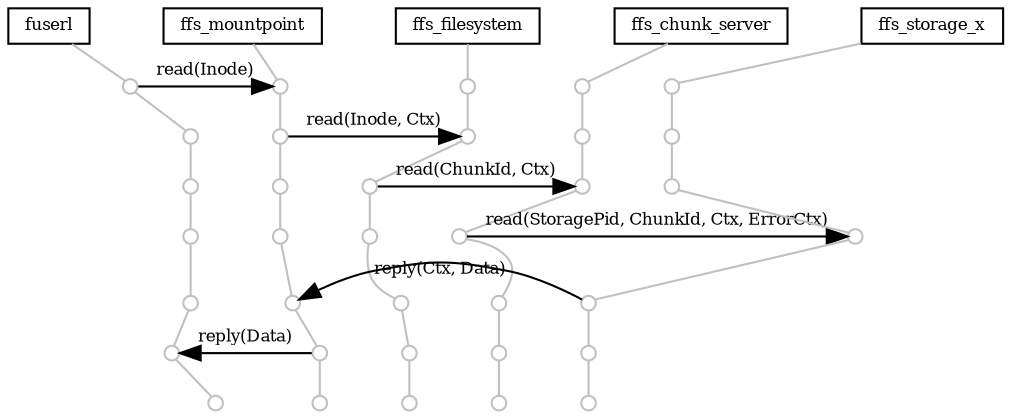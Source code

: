 digraph G{
    ranksep=.1;
    size="7.5,7.5";
    node [fontsize=8, style=point, width=.1, height=.1, color=grey, label=""];
    edge [arrowhead=none, style=filled, color=grey];
    
    fuserl0 -> ffs_mountpoint0 [style=invis]
    ffs_mountpoint0 -> ffs_filesystem0 [style=invis]
    ffs_filesystem0 -> ffs_chunk_server0 [style=invis]
    ffs_chunk_server0 -> ffs_storage_x0 [style=invis]

    fuserl0 [color=black, shape=box, label="fuserl"];
    fuserl0 -> fuserl1;
    fuserl1 -> fuserl2;
    fuserl2 -> fuserl3;
    fuserl3 -> fuserl4;
    fuserl4 -> fuserl5;
    fuserl5 -> fuserl6;
    fuserl6 -> fuserl7;

    ffs_mountpoint0 [color=black, shape=box, label="ffs_mountpoint"];
    ffs_mountpoint0 -> ffs_mountpoint1;
    ffs_mountpoint1 -> ffs_mountpoint2;
    ffs_mountpoint2 -> ffs_mountpoint3;
    ffs_mountpoint3 -> ffs_mountpoint4;
    ffs_mountpoint4 -> ffs_mountpoint5;
    ffs_mountpoint5 -> ffs_mountpoint6;
    ffs_mountpoint6 -> ffs_mountpoint7;
    
    ffs_filesystem0 [color=black, shape=box, label="ffs_filesystem"];
    ffs_filesystem0 -> ffs_filesystem1;
    ffs_filesystem1 -> ffs_filesystem2;
    ffs_filesystem2 -> ffs_filesystem3;
    ffs_filesystem3 -> ffs_filesystem4;
    ffs_filesystem4 -> ffs_filesystem5;
    ffs_filesystem5 -> ffs_filesystem6;
    ffs_filesystem6 -> ffs_filesystem7;
 
    ffs_chunk_server0 [color=black, shape=box, label="ffs_chunk_server"];
    ffs_chunk_server0 -> ffs_chunk_server1;
    ffs_chunk_server1 -> ffs_chunk_server2;
    ffs_chunk_server2 -> ffs_chunk_server3;
    ffs_chunk_server3 -> ffs_chunk_server4;
    ffs_chunk_server4 -> ffs_chunk_server5;
    ffs_chunk_server5 -> ffs_chunk_server6;
    ffs_chunk_server6 -> ffs_chunk_server7;


    ffs_storage_x0 [color=black, shape=box, label="ffs_storage_x"];
    ffs_storage_x0 -> ffs_storage_x1;
    ffs_storage_x1 -> ffs_storage_x2;
    ffs_storage_x2 -> ffs_storage_x3;
    ffs_storage_x3 -> ffs_storage_x4;
    ffs_storage_x4 -> ffs_storage_x5;
    ffs_storage_x5 -> ffs_storage_x6;
    ffs_storage_x6 -> ffs_storage_x7;

    {rank = same; edge[style=invis] fuserl0 -> ffs_mountpoint0 -> ffs_filesystem0 -> ffs_chunk_server0 -> ffs_storage_x0}
    {rank = same; edge[style=invis] fuserl1 -> ffs_mountpoint1 -> ffs_filesystem1 -> ffs_chunk_server1 -> ffs_storage_x1}
    {rank = same; edge[style=invis] fuserl2 -> ffs_mountpoint2 -> ffs_filesystem2 -> ffs_chunk_server2 -> ffs_storage_x2}
    {rank = same; edge[style=invis] fuserl3 -> ffs_mountpoint3 -> ffs_filesystem3 -> ffs_chunk_server3 -> ffs_storage_x3}
    {rank = same; edge[style=invis] fuserl4 -> ffs_mountpoint4 -> ffs_filesystem4 -> ffs_chunk_server4 -> ffs_storage_x4}
    {rank = same; edge[style=invis] fuserl5 -> ffs_mountpoint5 -> ffs_filesystem5 -> ffs_chunk_server5 -> ffs_storage_x5}
    {rank = same; edge[style=invis] fuserl6 -> ffs_mountpoint6 -> ffs_filesystem6 -> ffs_chunk_server6 -> ffs_storage_x6}
    {rank = same; edge[style=invis] fuserl7 -> ffs_mountpoint7 -> ffs_filesystem7 -> ffs_chunk_server7 -> ffs_storage_x7}
    

    edge [style=filled, fontsize=8, weight=0, arrowtail=none,
          arrowhead=normal, color=black];

    // Transitions
    fuserl1 -> ffs_mountpoint1 [label="read(Inode)"]
    ffs_mountpoint2 -> ffs_filesystem2 [label="read(Inode, Ctx)"]
    ffs_filesystem3 -> ffs_chunk_server3 [label="read(ChunkId, Ctx)"]
    ffs_chunk_server4 -> ffs_storage_x4 [label="read(StoragePid, ChunkId, Ctx, ErrorCtx)", labelangle=90]
    ffs_storage_x5 -> ffs_mountpoint5 [label="reply(Ctx, Data)"]
    ffs_mountpoint6 -> fuserl6 [label="reply(Data)"]
}